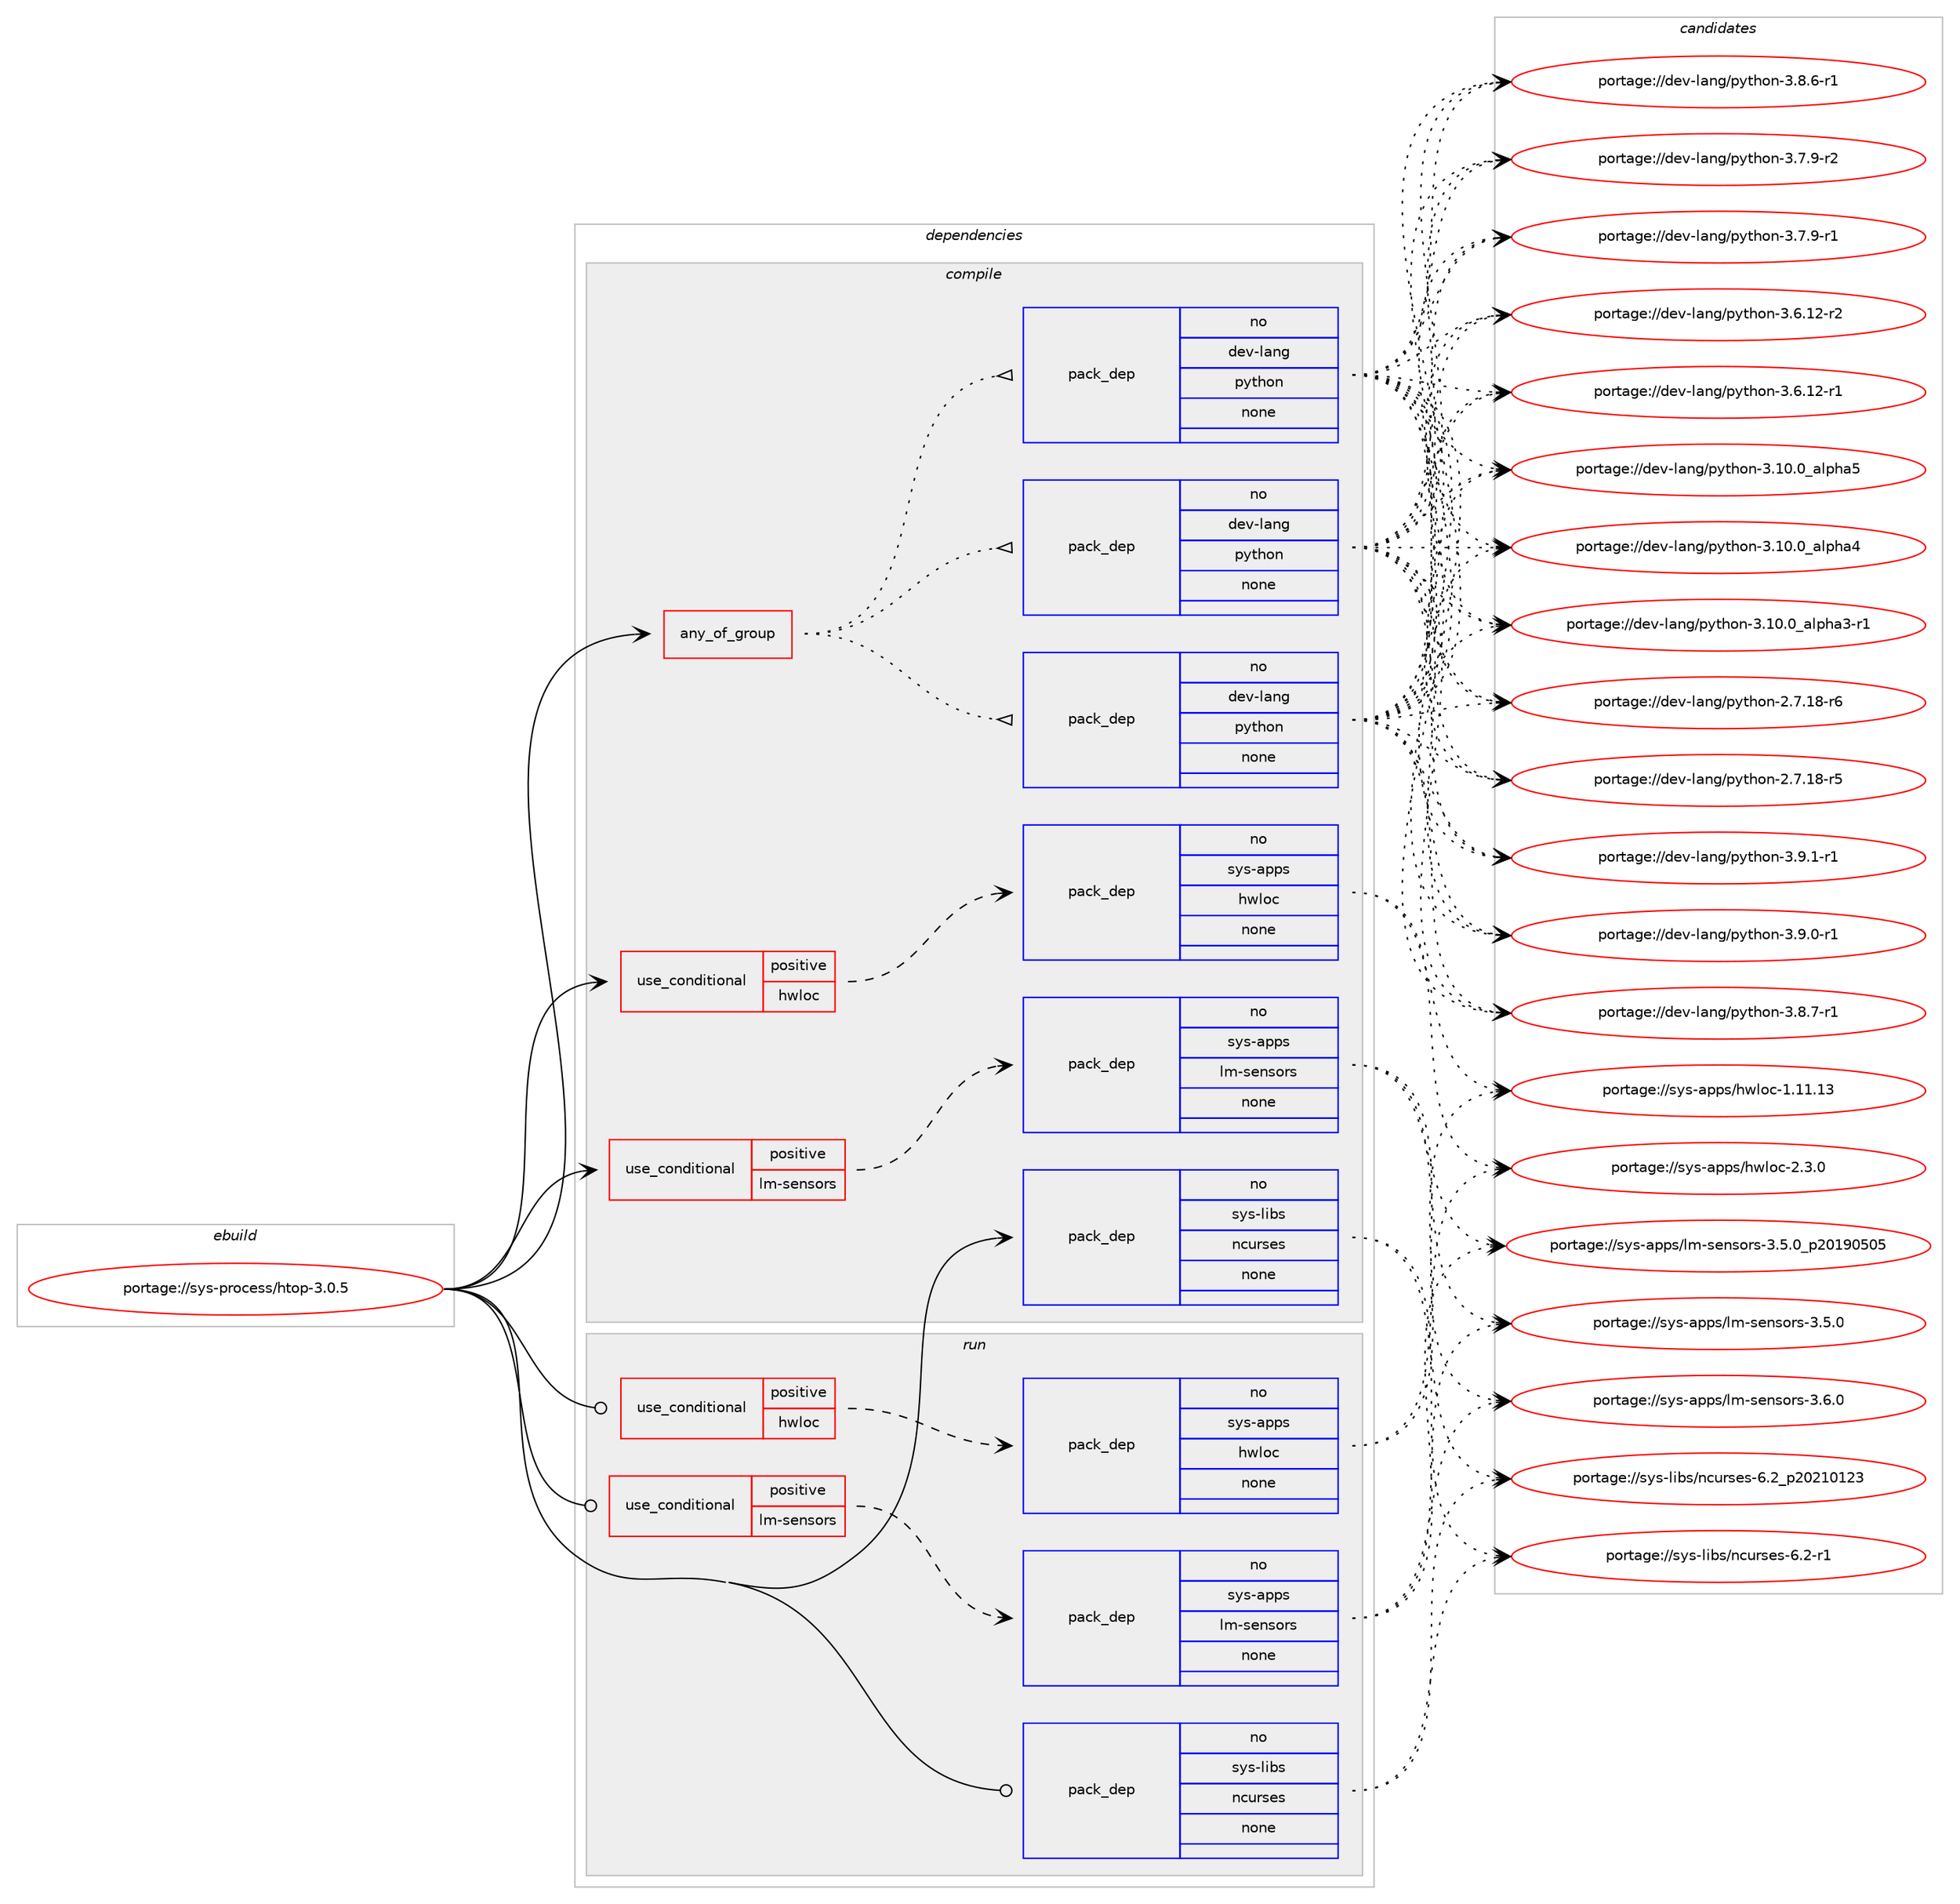 digraph prolog {

# *************
# Graph options
# *************

newrank=true;
concentrate=true;
compound=true;
graph [rankdir=LR,fontname=Helvetica,fontsize=10,ranksep=1.5];#, ranksep=2.5, nodesep=0.2];
edge  [arrowhead=vee];
node  [fontname=Helvetica,fontsize=10];

# **********
# The ebuild
# **********

subgraph cluster_leftcol {
color=gray;
rank=same;
label=<<i>ebuild</i>>;
id [label="portage://sys-process/htop-3.0.5", color=red, width=4, href="../sys-process/htop-3.0.5.svg"];
}

# ****************
# The dependencies
# ****************

subgraph cluster_midcol {
color=gray;
label=<<i>dependencies</i>>;
subgraph cluster_compile {
fillcolor="#eeeeee";
style=filled;
label=<<i>compile</i>>;
subgraph any54 {
dependency3965 [label=<<TABLE BORDER="0" CELLBORDER="1" CELLSPACING="0" CELLPADDING="4"><TR><TD CELLPADDING="10">any_of_group</TD></TR></TABLE>>, shape=none, color=red];subgraph pack3066 {
dependency3966 [label=<<TABLE BORDER="0" CELLBORDER="1" CELLSPACING="0" CELLPADDING="4" WIDTH="220"><TR><TD ROWSPAN="6" CELLPADDING="30">pack_dep</TD></TR><TR><TD WIDTH="110">no</TD></TR><TR><TD>dev-lang</TD></TR><TR><TD>python</TD></TR><TR><TD>none</TD></TR><TR><TD></TD></TR></TABLE>>, shape=none, color=blue];
}
dependency3965:e -> dependency3966:w [weight=20,style="dotted",arrowhead="oinv"];
subgraph pack3067 {
dependency3967 [label=<<TABLE BORDER="0" CELLBORDER="1" CELLSPACING="0" CELLPADDING="4" WIDTH="220"><TR><TD ROWSPAN="6" CELLPADDING="30">pack_dep</TD></TR><TR><TD WIDTH="110">no</TD></TR><TR><TD>dev-lang</TD></TR><TR><TD>python</TD></TR><TR><TD>none</TD></TR><TR><TD></TD></TR></TABLE>>, shape=none, color=blue];
}
dependency3965:e -> dependency3967:w [weight=20,style="dotted",arrowhead="oinv"];
subgraph pack3068 {
dependency3968 [label=<<TABLE BORDER="0" CELLBORDER="1" CELLSPACING="0" CELLPADDING="4" WIDTH="220"><TR><TD ROWSPAN="6" CELLPADDING="30">pack_dep</TD></TR><TR><TD WIDTH="110">no</TD></TR><TR><TD>dev-lang</TD></TR><TR><TD>python</TD></TR><TR><TD>none</TD></TR><TR><TD></TD></TR></TABLE>>, shape=none, color=blue];
}
dependency3965:e -> dependency3968:w [weight=20,style="dotted",arrowhead="oinv"];
}
id:e -> dependency3965:w [weight=20,style="solid",arrowhead="vee"];
subgraph cond836 {
dependency3969 [label=<<TABLE BORDER="0" CELLBORDER="1" CELLSPACING="0" CELLPADDING="4"><TR><TD ROWSPAN="3" CELLPADDING="10">use_conditional</TD></TR><TR><TD>positive</TD></TR><TR><TD>hwloc</TD></TR></TABLE>>, shape=none, color=red];
subgraph pack3069 {
dependency3970 [label=<<TABLE BORDER="0" CELLBORDER="1" CELLSPACING="0" CELLPADDING="4" WIDTH="220"><TR><TD ROWSPAN="6" CELLPADDING="30">pack_dep</TD></TR><TR><TD WIDTH="110">no</TD></TR><TR><TD>sys-apps</TD></TR><TR><TD>hwloc</TD></TR><TR><TD>none</TD></TR><TR><TD></TD></TR></TABLE>>, shape=none, color=blue];
}
dependency3969:e -> dependency3970:w [weight=20,style="dashed",arrowhead="vee"];
}
id:e -> dependency3969:w [weight=20,style="solid",arrowhead="vee"];
subgraph cond837 {
dependency3971 [label=<<TABLE BORDER="0" CELLBORDER="1" CELLSPACING="0" CELLPADDING="4"><TR><TD ROWSPAN="3" CELLPADDING="10">use_conditional</TD></TR><TR><TD>positive</TD></TR><TR><TD>lm-sensors</TD></TR></TABLE>>, shape=none, color=red];
subgraph pack3070 {
dependency3972 [label=<<TABLE BORDER="0" CELLBORDER="1" CELLSPACING="0" CELLPADDING="4" WIDTH="220"><TR><TD ROWSPAN="6" CELLPADDING="30">pack_dep</TD></TR><TR><TD WIDTH="110">no</TD></TR><TR><TD>sys-apps</TD></TR><TR><TD>lm-sensors</TD></TR><TR><TD>none</TD></TR><TR><TD></TD></TR></TABLE>>, shape=none, color=blue];
}
dependency3971:e -> dependency3972:w [weight=20,style="dashed",arrowhead="vee"];
}
id:e -> dependency3971:w [weight=20,style="solid",arrowhead="vee"];
subgraph pack3071 {
dependency3973 [label=<<TABLE BORDER="0" CELLBORDER="1" CELLSPACING="0" CELLPADDING="4" WIDTH="220"><TR><TD ROWSPAN="6" CELLPADDING="30">pack_dep</TD></TR><TR><TD WIDTH="110">no</TD></TR><TR><TD>sys-libs</TD></TR><TR><TD>ncurses</TD></TR><TR><TD>none</TD></TR><TR><TD></TD></TR></TABLE>>, shape=none, color=blue];
}
id:e -> dependency3973:w [weight=20,style="solid",arrowhead="vee"];
}
subgraph cluster_compileandrun {
fillcolor="#eeeeee";
style=filled;
label=<<i>compile and run</i>>;
}
subgraph cluster_run {
fillcolor="#eeeeee";
style=filled;
label=<<i>run</i>>;
subgraph cond838 {
dependency3974 [label=<<TABLE BORDER="0" CELLBORDER="1" CELLSPACING="0" CELLPADDING="4"><TR><TD ROWSPAN="3" CELLPADDING="10">use_conditional</TD></TR><TR><TD>positive</TD></TR><TR><TD>hwloc</TD></TR></TABLE>>, shape=none, color=red];
subgraph pack3072 {
dependency3975 [label=<<TABLE BORDER="0" CELLBORDER="1" CELLSPACING="0" CELLPADDING="4" WIDTH="220"><TR><TD ROWSPAN="6" CELLPADDING="30">pack_dep</TD></TR><TR><TD WIDTH="110">no</TD></TR><TR><TD>sys-apps</TD></TR><TR><TD>hwloc</TD></TR><TR><TD>none</TD></TR><TR><TD></TD></TR></TABLE>>, shape=none, color=blue];
}
dependency3974:e -> dependency3975:w [weight=20,style="dashed",arrowhead="vee"];
}
id:e -> dependency3974:w [weight=20,style="solid",arrowhead="odot"];
subgraph cond839 {
dependency3976 [label=<<TABLE BORDER="0" CELLBORDER="1" CELLSPACING="0" CELLPADDING="4"><TR><TD ROWSPAN="3" CELLPADDING="10">use_conditional</TD></TR><TR><TD>positive</TD></TR><TR><TD>lm-sensors</TD></TR></TABLE>>, shape=none, color=red];
subgraph pack3073 {
dependency3977 [label=<<TABLE BORDER="0" CELLBORDER="1" CELLSPACING="0" CELLPADDING="4" WIDTH="220"><TR><TD ROWSPAN="6" CELLPADDING="30">pack_dep</TD></TR><TR><TD WIDTH="110">no</TD></TR><TR><TD>sys-apps</TD></TR><TR><TD>lm-sensors</TD></TR><TR><TD>none</TD></TR><TR><TD></TD></TR></TABLE>>, shape=none, color=blue];
}
dependency3976:e -> dependency3977:w [weight=20,style="dashed",arrowhead="vee"];
}
id:e -> dependency3976:w [weight=20,style="solid",arrowhead="odot"];
subgraph pack3074 {
dependency3978 [label=<<TABLE BORDER="0" CELLBORDER="1" CELLSPACING="0" CELLPADDING="4" WIDTH="220"><TR><TD ROWSPAN="6" CELLPADDING="30">pack_dep</TD></TR><TR><TD WIDTH="110">no</TD></TR><TR><TD>sys-libs</TD></TR><TR><TD>ncurses</TD></TR><TR><TD>none</TD></TR><TR><TD></TD></TR></TABLE>>, shape=none, color=blue];
}
id:e -> dependency3978:w [weight=20,style="solid",arrowhead="odot"];
}
}

# **************
# The candidates
# **************

subgraph cluster_choices {
rank=same;
color=gray;
label=<<i>candidates</i>>;

subgraph choice3066 {
color=black;
nodesep=1;
choice1001011184510897110103471121211161041111104551465746494511449 [label="portage://dev-lang/python-3.9.1-r1", color=red, width=4,href="../dev-lang/python-3.9.1-r1.svg"];
choice1001011184510897110103471121211161041111104551465746484511449 [label="portage://dev-lang/python-3.9.0-r1", color=red, width=4,href="../dev-lang/python-3.9.0-r1.svg"];
choice1001011184510897110103471121211161041111104551465646554511449 [label="portage://dev-lang/python-3.8.7-r1", color=red, width=4,href="../dev-lang/python-3.8.7-r1.svg"];
choice1001011184510897110103471121211161041111104551465646544511449 [label="portage://dev-lang/python-3.8.6-r1", color=red, width=4,href="../dev-lang/python-3.8.6-r1.svg"];
choice1001011184510897110103471121211161041111104551465546574511450 [label="portage://dev-lang/python-3.7.9-r2", color=red, width=4,href="../dev-lang/python-3.7.9-r2.svg"];
choice1001011184510897110103471121211161041111104551465546574511449 [label="portage://dev-lang/python-3.7.9-r1", color=red, width=4,href="../dev-lang/python-3.7.9-r1.svg"];
choice100101118451089711010347112121116104111110455146544649504511450 [label="portage://dev-lang/python-3.6.12-r2", color=red, width=4,href="../dev-lang/python-3.6.12-r2.svg"];
choice100101118451089711010347112121116104111110455146544649504511449 [label="portage://dev-lang/python-3.6.12-r1", color=red, width=4,href="../dev-lang/python-3.6.12-r1.svg"];
choice1001011184510897110103471121211161041111104551464948464895971081121049753 [label="portage://dev-lang/python-3.10.0_alpha5", color=red, width=4,href="../dev-lang/python-3.10.0_alpha5.svg"];
choice1001011184510897110103471121211161041111104551464948464895971081121049752 [label="portage://dev-lang/python-3.10.0_alpha4", color=red, width=4,href="../dev-lang/python-3.10.0_alpha4.svg"];
choice10010111845108971101034711212111610411111045514649484648959710811210497514511449 [label="portage://dev-lang/python-3.10.0_alpha3-r1", color=red, width=4,href="../dev-lang/python-3.10.0_alpha3-r1.svg"];
choice100101118451089711010347112121116104111110455046554649564511454 [label="portage://dev-lang/python-2.7.18-r6", color=red, width=4,href="../dev-lang/python-2.7.18-r6.svg"];
choice100101118451089711010347112121116104111110455046554649564511453 [label="portage://dev-lang/python-2.7.18-r5", color=red, width=4,href="../dev-lang/python-2.7.18-r5.svg"];
dependency3966:e -> choice1001011184510897110103471121211161041111104551465746494511449:w [style=dotted,weight="100"];
dependency3966:e -> choice1001011184510897110103471121211161041111104551465746484511449:w [style=dotted,weight="100"];
dependency3966:e -> choice1001011184510897110103471121211161041111104551465646554511449:w [style=dotted,weight="100"];
dependency3966:e -> choice1001011184510897110103471121211161041111104551465646544511449:w [style=dotted,weight="100"];
dependency3966:e -> choice1001011184510897110103471121211161041111104551465546574511450:w [style=dotted,weight="100"];
dependency3966:e -> choice1001011184510897110103471121211161041111104551465546574511449:w [style=dotted,weight="100"];
dependency3966:e -> choice100101118451089711010347112121116104111110455146544649504511450:w [style=dotted,weight="100"];
dependency3966:e -> choice100101118451089711010347112121116104111110455146544649504511449:w [style=dotted,weight="100"];
dependency3966:e -> choice1001011184510897110103471121211161041111104551464948464895971081121049753:w [style=dotted,weight="100"];
dependency3966:e -> choice1001011184510897110103471121211161041111104551464948464895971081121049752:w [style=dotted,weight="100"];
dependency3966:e -> choice10010111845108971101034711212111610411111045514649484648959710811210497514511449:w [style=dotted,weight="100"];
dependency3966:e -> choice100101118451089711010347112121116104111110455046554649564511454:w [style=dotted,weight="100"];
dependency3966:e -> choice100101118451089711010347112121116104111110455046554649564511453:w [style=dotted,weight="100"];
}
subgraph choice3067 {
color=black;
nodesep=1;
choice1001011184510897110103471121211161041111104551465746494511449 [label="portage://dev-lang/python-3.9.1-r1", color=red, width=4,href="../dev-lang/python-3.9.1-r1.svg"];
choice1001011184510897110103471121211161041111104551465746484511449 [label="portage://dev-lang/python-3.9.0-r1", color=red, width=4,href="../dev-lang/python-3.9.0-r1.svg"];
choice1001011184510897110103471121211161041111104551465646554511449 [label="portage://dev-lang/python-3.8.7-r1", color=red, width=4,href="../dev-lang/python-3.8.7-r1.svg"];
choice1001011184510897110103471121211161041111104551465646544511449 [label="portage://dev-lang/python-3.8.6-r1", color=red, width=4,href="../dev-lang/python-3.8.6-r1.svg"];
choice1001011184510897110103471121211161041111104551465546574511450 [label="portage://dev-lang/python-3.7.9-r2", color=red, width=4,href="../dev-lang/python-3.7.9-r2.svg"];
choice1001011184510897110103471121211161041111104551465546574511449 [label="portage://dev-lang/python-3.7.9-r1", color=red, width=4,href="../dev-lang/python-3.7.9-r1.svg"];
choice100101118451089711010347112121116104111110455146544649504511450 [label="portage://dev-lang/python-3.6.12-r2", color=red, width=4,href="../dev-lang/python-3.6.12-r2.svg"];
choice100101118451089711010347112121116104111110455146544649504511449 [label="portage://dev-lang/python-3.6.12-r1", color=red, width=4,href="../dev-lang/python-3.6.12-r1.svg"];
choice1001011184510897110103471121211161041111104551464948464895971081121049753 [label="portage://dev-lang/python-3.10.0_alpha5", color=red, width=4,href="../dev-lang/python-3.10.0_alpha5.svg"];
choice1001011184510897110103471121211161041111104551464948464895971081121049752 [label="portage://dev-lang/python-3.10.0_alpha4", color=red, width=4,href="../dev-lang/python-3.10.0_alpha4.svg"];
choice10010111845108971101034711212111610411111045514649484648959710811210497514511449 [label="portage://dev-lang/python-3.10.0_alpha3-r1", color=red, width=4,href="../dev-lang/python-3.10.0_alpha3-r1.svg"];
choice100101118451089711010347112121116104111110455046554649564511454 [label="portage://dev-lang/python-2.7.18-r6", color=red, width=4,href="../dev-lang/python-2.7.18-r6.svg"];
choice100101118451089711010347112121116104111110455046554649564511453 [label="portage://dev-lang/python-2.7.18-r5", color=red, width=4,href="../dev-lang/python-2.7.18-r5.svg"];
dependency3967:e -> choice1001011184510897110103471121211161041111104551465746494511449:w [style=dotted,weight="100"];
dependency3967:e -> choice1001011184510897110103471121211161041111104551465746484511449:w [style=dotted,weight="100"];
dependency3967:e -> choice1001011184510897110103471121211161041111104551465646554511449:w [style=dotted,weight="100"];
dependency3967:e -> choice1001011184510897110103471121211161041111104551465646544511449:w [style=dotted,weight="100"];
dependency3967:e -> choice1001011184510897110103471121211161041111104551465546574511450:w [style=dotted,weight="100"];
dependency3967:e -> choice1001011184510897110103471121211161041111104551465546574511449:w [style=dotted,weight="100"];
dependency3967:e -> choice100101118451089711010347112121116104111110455146544649504511450:w [style=dotted,weight="100"];
dependency3967:e -> choice100101118451089711010347112121116104111110455146544649504511449:w [style=dotted,weight="100"];
dependency3967:e -> choice1001011184510897110103471121211161041111104551464948464895971081121049753:w [style=dotted,weight="100"];
dependency3967:e -> choice1001011184510897110103471121211161041111104551464948464895971081121049752:w [style=dotted,weight="100"];
dependency3967:e -> choice10010111845108971101034711212111610411111045514649484648959710811210497514511449:w [style=dotted,weight="100"];
dependency3967:e -> choice100101118451089711010347112121116104111110455046554649564511454:w [style=dotted,weight="100"];
dependency3967:e -> choice100101118451089711010347112121116104111110455046554649564511453:w [style=dotted,weight="100"];
}
subgraph choice3068 {
color=black;
nodesep=1;
choice1001011184510897110103471121211161041111104551465746494511449 [label="portage://dev-lang/python-3.9.1-r1", color=red, width=4,href="../dev-lang/python-3.9.1-r1.svg"];
choice1001011184510897110103471121211161041111104551465746484511449 [label="portage://dev-lang/python-3.9.0-r1", color=red, width=4,href="../dev-lang/python-3.9.0-r1.svg"];
choice1001011184510897110103471121211161041111104551465646554511449 [label="portage://dev-lang/python-3.8.7-r1", color=red, width=4,href="../dev-lang/python-3.8.7-r1.svg"];
choice1001011184510897110103471121211161041111104551465646544511449 [label="portage://dev-lang/python-3.8.6-r1", color=red, width=4,href="../dev-lang/python-3.8.6-r1.svg"];
choice1001011184510897110103471121211161041111104551465546574511450 [label="portage://dev-lang/python-3.7.9-r2", color=red, width=4,href="../dev-lang/python-3.7.9-r2.svg"];
choice1001011184510897110103471121211161041111104551465546574511449 [label="portage://dev-lang/python-3.7.9-r1", color=red, width=4,href="../dev-lang/python-3.7.9-r1.svg"];
choice100101118451089711010347112121116104111110455146544649504511450 [label="portage://dev-lang/python-3.6.12-r2", color=red, width=4,href="../dev-lang/python-3.6.12-r2.svg"];
choice100101118451089711010347112121116104111110455146544649504511449 [label="portage://dev-lang/python-3.6.12-r1", color=red, width=4,href="../dev-lang/python-3.6.12-r1.svg"];
choice1001011184510897110103471121211161041111104551464948464895971081121049753 [label="portage://dev-lang/python-3.10.0_alpha5", color=red, width=4,href="../dev-lang/python-3.10.0_alpha5.svg"];
choice1001011184510897110103471121211161041111104551464948464895971081121049752 [label="portage://dev-lang/python-3.10.0_alpha4", color=red, width=4,href="../dev-lang/python-3.10.0_alpha4.svg"];
choice10010111845108971101034711212111610411111045514649484648959710811210497514511449 [label="portage://dev-lang/python-3.10.0_alpha3-r1", color=red, width=4,href="../dev-lang/python-3.10.0_alpha3-r1.svg"];
choice100101118451089711010347112121116104111110455046554649564511454 [label="portage://dev-lang/python-2.7.18-r6", color=red, width=4,href="../dev-lang/python-2.7.18-r6.svg"];
choice100101118451089711010347112121116104111110455046554649564511453 [label="portage://dev-lang/python-2.7.18-r5", color=red, width=4,href="../dev-lang/python-2.7.18-r5.svg"];
dependency3968:e -> choice1001011184510897110103471121211161041111104551465746494511449:w [style=dotted,weight="100"];
dependency3968:e -> choice1001011184510897110103471121211161041111104551465746484511449:w [style=dotted,weight="100"];
dependency3968:e -> choice1001011184510897110103471121211161041111104551465646554511449:w [style=dotted,weight="100"];
dependency3968:e -> choice1001011184510897110103471121211161041111104551465646544511449:w [style=dotted,weight="100"];
dependency3968:e -> choice1001011184510897110103471121211161041111104551465546574511450:w [style=dotted,weight="100"];
dependency3968:e -> choice1001011184510897110103471121211161041111104551465546574511449:w [style=dotted,weight="100"];
dependency3968:e -> choice100101118451089711010347112121116104111110455146544649504511450:w [style=dotted,weight="100"];
dependency3968:e -> choice100101118451089711010347112121116104111110455146544649504511449:w [style=dotted,weight="100"];
dependency3968:e -> choice1001011184510897110103471121211161041111104551464948464895971081121049753:w [style=dotted,weight="100"];
dependency3968:e -> choice1001011184510897110103471121211161041111104551464948464895971081121049752:w [style=dotted,weight="100"];
dependency3968:e -> choice10010111845108971101034711212111610411111045514649484648959710811210497514511449:w [style=dotted,weight="100"];
dependency3968:e -> choice100101118451089711010347112121116104111110455046554649564511454:w [style=dotted,weight="100"];
dependency3968:e -> choice100101118451089711010347112121116104111110455046554649564511453:w [style=dotted,weight="100"];
}
subgraph choice3069 {
color=black;
nodesep=1;
choice11512111545971121121154710411910811199455046514648 [label="portage://sys-apps/hwloc-2.3.0", color=red, width=4,href="../sys-apps/hwloc-2.3.0.svg"];
choice115121115459711211211547104119108111994549464949464951 [label="portage://sys-apps/hwloc-1.11.13", color=red, width=4,href="../sys-apps/hwloc-1.11.13.svg"];
dependency3970:e -> choice11512111545971121121154710411910811199455046514648:w [style=dotted,weight="100"];
dependency3970:e -> choice115121115459711211211547104119108111994549464949464951:w [style=dotted,weight="100"];
}
subgraph choice3070 {
color=black;
nodesep=1;
choice11512111545971121121154710810945115101110115111114115455146544648 [label="portage://sys-apps/lm-sensors-3.6.0", color=red, width=4,href="../sys-apps/lm-sensors-3.6.0.svg"];
choice11512111545971121121154710810945115101110115111114115455146534648951125048495748534853 [label="portage://sys-apps/lm-sensors-3.5.0_p20190505", color=red, width=4,href="../sys-apps/lm-sensors-3.5.0_p20190505.svg"];
choice11512111545971121121154710810945115101110115111114115455146534648 [label="portage://sys-apps/lm-sensors-3.5.0", color=red, width=4,href="../sys-apps/lm-sensors-3.5.0.svg"];
dependency3972:e -> choice11512111545971121121154710810945115101110115111114115455146544648:w [style=dotted,weight="100"];
dependency3972:e -> choice11512111545971121121154710810945115101110115111114115455146534648951125048495748534853:w [style=dotted,weight="100"];
dependency3972:e -> choice11512111545971121121154710810945115101110115111114115455146534648:w [style=dotted,weight="100"];
}
subgraph choice3071 {
color=black;
nodesep=1;
choice1151211154510810598115471109911711411510111545544650951125048504948495051 [label="portage://sys-libs/ncurses-6.2_p20210123", color=red, width=4,href="../sys-libs/ncurses-6.2_p20210123.svg"];
choice11512111545108105981154711099117114115101115455446504511449 [label="portage://sys-libs/ncurses-6.2-r1", color=red, width=4,href="../sys-libs/ncurses-6.2-r1.svg"];
dependency3973:e -> choice1151211154510810598115471109911711411510111545544650951125048504948495051:w [style=dotted,weight="100"];
dependency3973:e -> choice11512111545108105981154711099117114115101115455446504511449:w [style=dotted,weight="100"];
}
subgraph choice3072 {
color=black;
nodesep=1;
choice11512111545971121121154710411910811199455046514648 [label="portage://sys-apps/hwloc-2.3.0", color=red, width=4,href="../sys-apps/hwloc-2.3.0.svg"];
choice115121115459711211211547104119108111994549464949464951 [label="portage://sys-apps/hwloc-1.11.13", color=red, width=4,href="../sys-apps/hwloc-1.11.13.svg"];
dependency3975:e -> choice11512111545971121121154710411910811199455046514648:w [style=dotted,weight="100"];
dependency3975:e -> choice115121115459711211211547104119108111994549464949464951:w [style=dotted,weight="100"];
}
subgraph choice3073 {
color=black;
nodesep=1;
choice11512111545971121121154710810945115101110115111114115455146544648 [label="portage://sys-apps/lm-sensors-3.6.0", color=red, width=4,href="../sys-apps/lm-sensors-3.6.0.svg"];
choice11512111545971121121154710810945115101110115111114115455146534648951125048495748534853 [label="portage://sys-apps/lm-sensors-3.5.0_p20190505", color=red, width=4,href="../sys-apps/lm-sensors-3.5.0_p20190505.svg"];
choice11512111545971121121154710810945115101110115111114115455146534648 [label="portage://sys-apps/lm-sensors-3.5.0", color=red, width=4,href="../sys-apps/lm-sensors-3.5.0.svg"];
dependency3977:e -> choice11512111545971121121154710810945115101110115111114115455146544648:w [style=dotted,weight="100"];
dependency3977:e -> choice11512111545971121121154710810945115101110115111114115455146534648951125048495748534853:w [style=dotted,weight="100"];
dependency3977:e -> choice11512111545971121121154710810945115101110115111114115455146534648:w [style=dotted,weight="100"];
}
subgraph choice3074 {
color=black;
nodesep=1;
choice1151211154510810598115471109911711411510111545544650951125048504948495051 [label="portage://sys-libs/ncurses-6.2_p20210123", color=red, width=4,href="../sys-libs/ncurses-6.2_p20210123.svg"];
choice11512111545108105981154711099117114115101115455446504511449 [label="portage://sys-libs/ncurses-6.2-r1", color=red, width=4,href="../sys-libs/ncurses-6.2-r1.svg"];
dependency3978:e -> choice1151211154510810598115471109911711411510111545544650951125048504948495051:w [style=dotted,weight="100"];
dependency3978:e -> choice11512111545108105981154711099117114115101115455446504511449:w [style=dotted,weight="100"];
}
}

}
